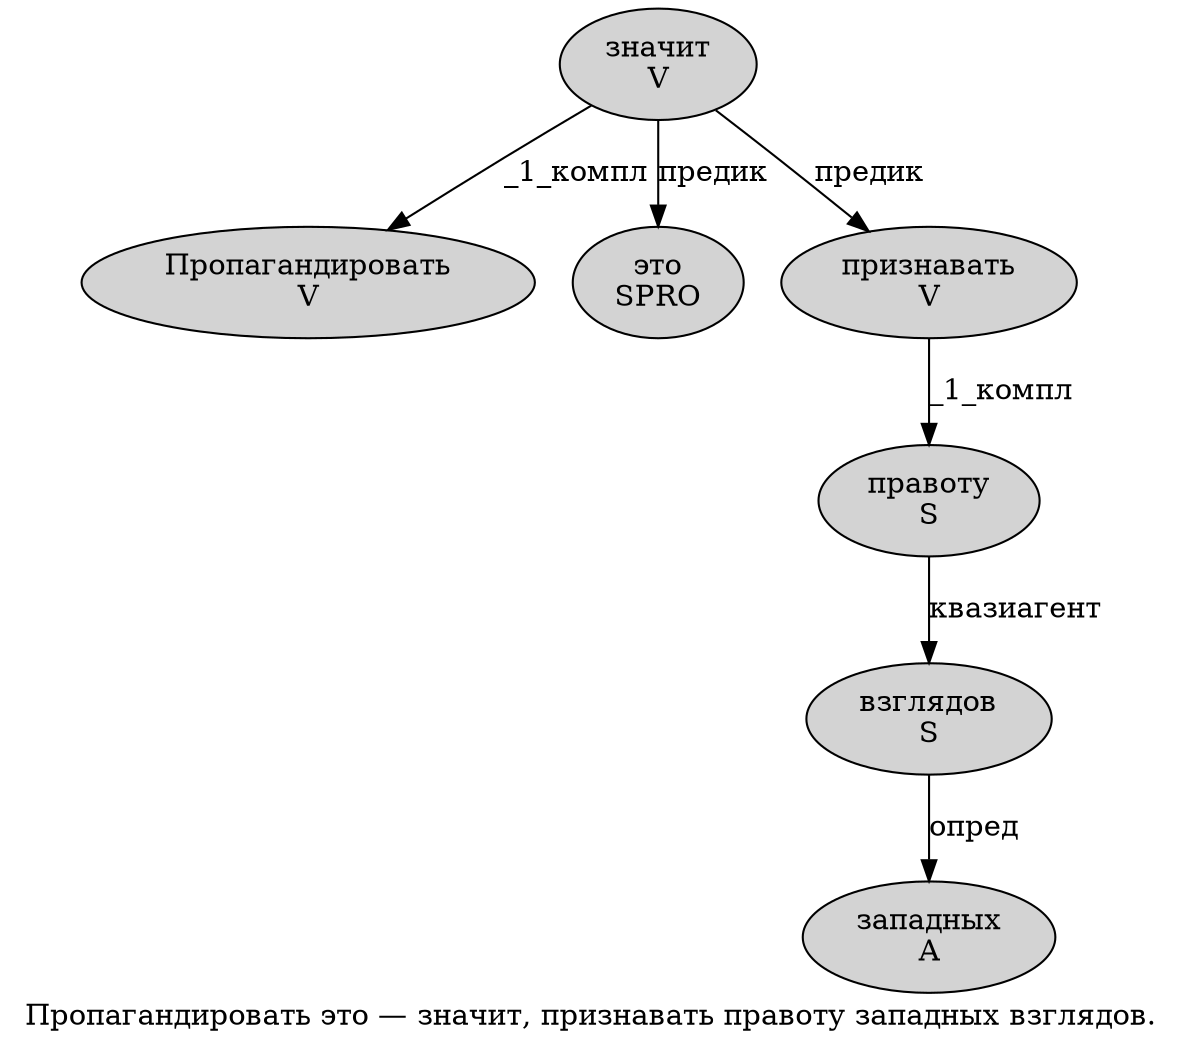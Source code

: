 digraph SENTENCE_4411 {
	graph [label="Пропагандировать это — значит, признавать правоту западных взглядов."]
	node [style=filled]
		0 [label="Пропагандировать
V" color="" fillcolor=lightgray penwidth=1 shape=ellipse]
		1 [label="это
SPRO" color="" fillcolor=lightgray penwidth=1 shape=ellipse]
		3 [label="значит
V" color="" fillcolor=lightgray penwidth=1 shape=ellipse]
		5 [label="признавать
V" color="" fillcolor=lightgray penwidth=1 shape=ellipse]
		6 [label="правоту
S" color="" fillcolor=lightgray penwidth=1 shape=ellipse]
		7 [label="западных
A" color="" fillcolor=lightgray penwidth=1 shape=ellipse]
		8 [label="взглядов
S" color="" fillcolor=lightgray penwidth=1 shape=ellipse]
			6 -> 8 [label="квазиагент"]
			3 -> 0 [label="_1_компл"]
			3 -> 1 [label="предик"]
			3 -> 5 [label="предик"]
			8 -> 7 [label="опред"]
			5 -> 6 [label="_1_компл"]
}